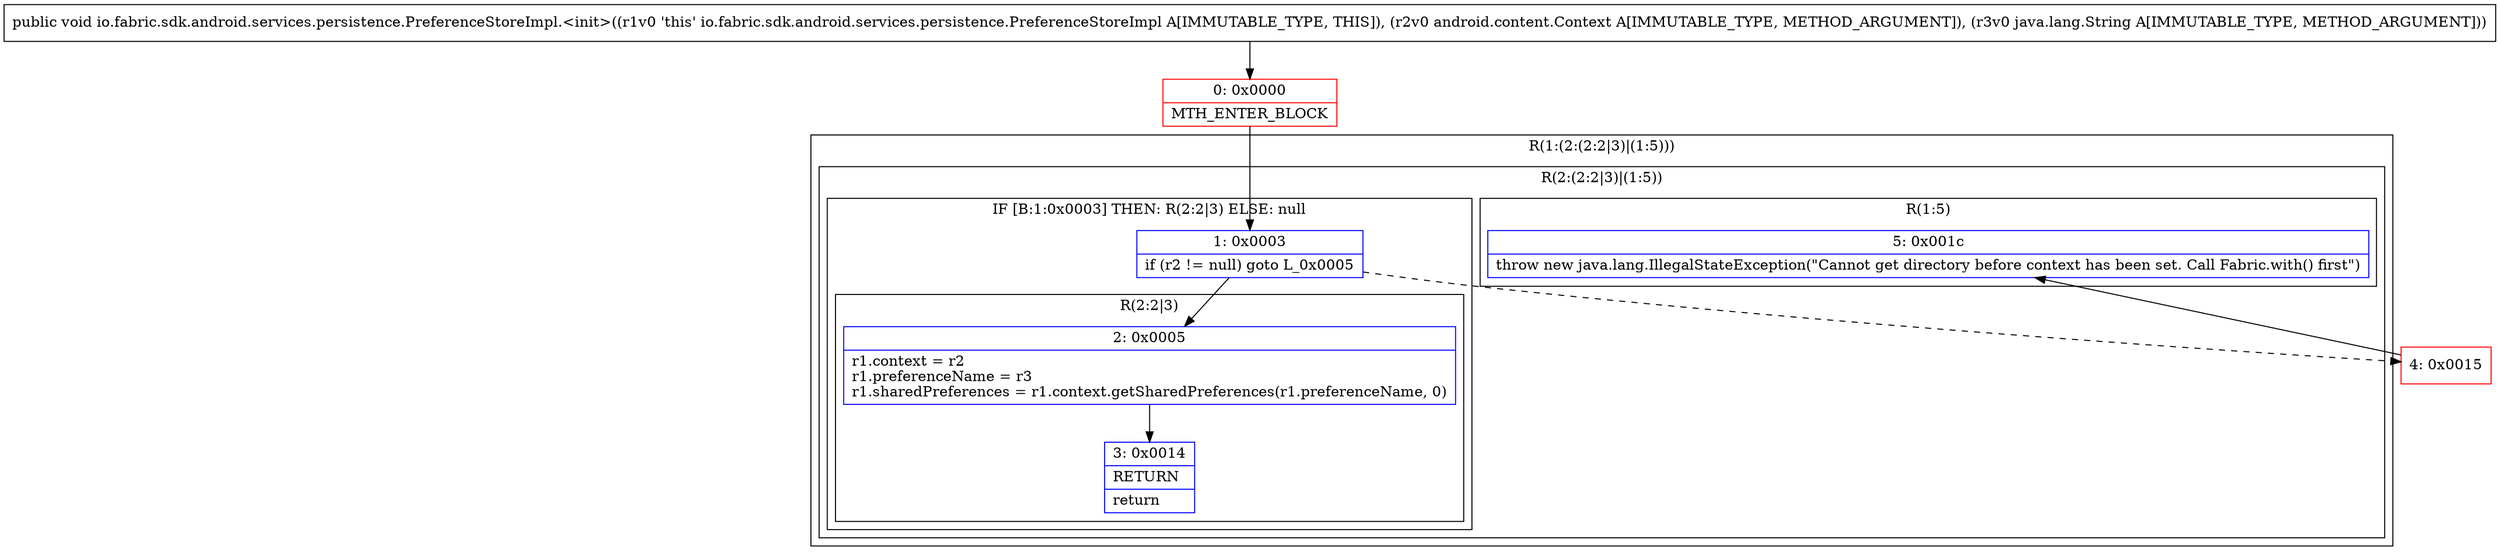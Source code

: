 digraph "CFG forio.fabric.sdk.android.services.persistence.PreferenceStoreImpl.\<init\>(Landroid\/content\/Context;Ljava\/lang\/String;)V" {
subgraph cluster_Region_306296003 {
label = "R(1:(2:(2:2|3)|(1:5)))";
node [shape=record,color=blue];
subgraph cluster_Region_857506776 {
label = "R(2:(2:2|3)|(1:5))";
node [shape=record,color=blue];
subgraph cluster_IfRegion_2021756650 {
label = "IF [B:1:0x0003] THEN: R(2:2|3) ELSE: null";
node [shape=record,color=blue];
Node_1 [shape=record,label="{1\:\ 0x0003|if (r2 != null) goto L_0x0005\l}"];
subgraph cluster_Region_1053304021 {
label = "R(2:2|3)";
node [shape=record,color=blue];
Node_2 [shape=record,label="{2\:\ 0x0005|r1.context = r2\lr1.preferenceName = r3\lr1.sharedPreferences = r1.context.getSharedPreferences(r1.preferenceName, 0)\l}"];
Node_3 [shape=record,label="{3\:\ 0x0014|RETURN\l|return\l}"];
}
}
subgraph cluster_Region_556820579 {
label = "R(1:5)";
node [shape=record,color=blue];
Node_5 [shape=record,label="{5\:\ 0x001c|throw new java.lang.IllegalStateException(\"Cannot get directory before context has been set. Call Fabric.with() first\")\l}"];
}
}
}
Node_0 [shape=record,color=red,label="{0\:\ 0x0000|MTH_ENTER_BLOCK\l}"];
Node_4 [shape=record,color=red,label="{4\:\ 0x0015}"];
MethodNode[shape=record,label="{public void io.fabric.sdk.android.services.persistence.PreferenceStoreImpl.\<init\>((r1v0 'this' io.fabric.sdk.android.services.persistence.PreferenceStoreImpl A[IMMUTABLE_TYPE, THIS]), (r2v0 android.content.Context A[IMMUTABLE_TYPE, METHOD_ARGUMENT]), (r3v0 java.lang.String A[IMMUTABLE_TYPE, METHOD_ARGUMENT])) }"];
MethodNode -> Node_0;
Node_1 -> Node_2;
Node_1 -> Node_4[style=dashed];
Node_2 -> Node_3;
Node_0 -> Node_1;
Node_4 -> Node_5;
}

